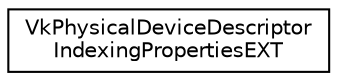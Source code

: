 digraph "Graphical Class Hierarchy"
{
 // LATEX_PDF_SIZE
  edge [fontname="Helvetica",fontsize="10",labelfontname="Helvetica",labelfontsize="10"];
  node [fontname="Helvetica",fontsize="10",shape=record];
  rankdir="LR";
  Node0 [label="VkPhysicalDeviceDescriptor\lIndexingPropertiesEXT",height=0.2,width=0.4,color="black", fillcolor="white", style="filled",URL="$da/d08/structVkPhysicalDeviceDescriptorIndexingPropertiesEXT.html",tooltip=" "];
}
